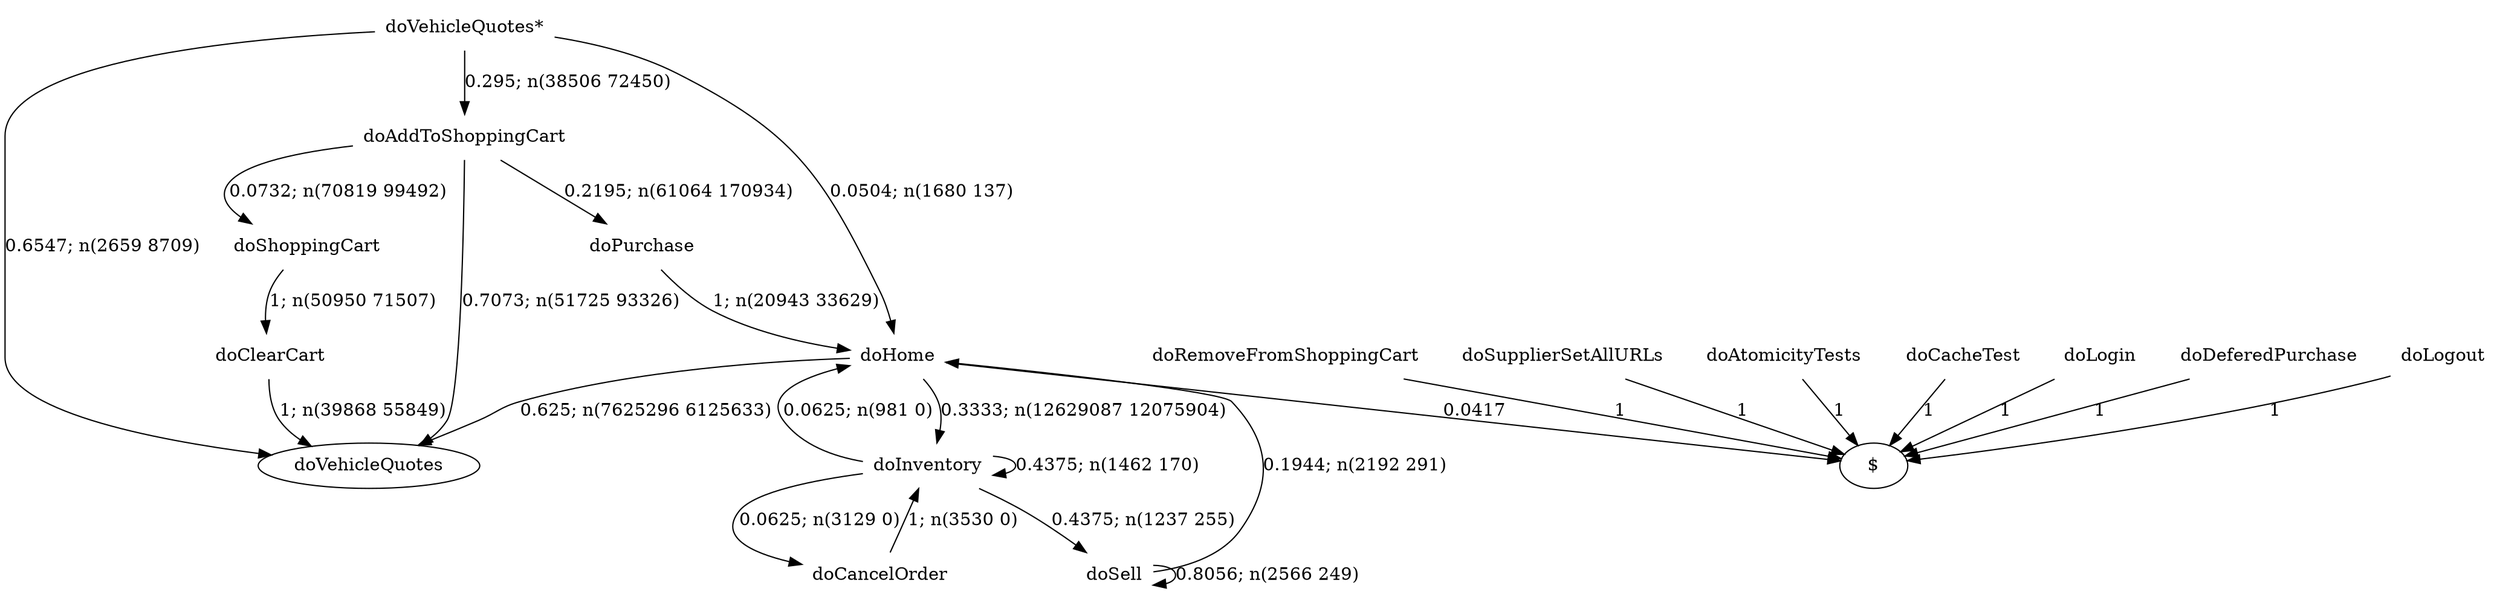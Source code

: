 digraph G {"doVehicleQuotes*" [label="doVehicleQuotes*",shape=none];"doSupplierSetAllURLs" [label="doSupplierSetAllURLs",shape=none];"doAtomicityTests" [label="doAtomicityTests",shape=none];"doCacheTest" [label="doCacheTest",shape=none];"doLogin" [label="doLogin",shape=none];"doAddToShoppingCart" [label="doAddToShoppingCart",shape=none];"doDeferedPurchase" [label="doDeferedPurchase",shape=none];"doHome" [label="doHome",shape=none];"doShoppingCart" [label="doShoppingCart",shape=none];"doClearCart" [label="doClearCart",shape=none];"doPurchase" [label="doPurchase",shape=none];"doInventory" [label="doInventory",shape=none];"doSell" [label="doSell",shape=none];"doLogout" [label="doLogout",shape=none];"doCancelOrder" [label="doCancelOrder",shape=none];"doRemoveFromShoppingCart" [label="doRemoveFromShoppingCart",shape=none];"doVehicleQuotes*"->"doVehicleQuotes" [style=solid,label="0.6547; n(2659 8709)"];"doVehicleQuotes*"->"doAddToShoppingCart" [style=solid,label="0.295; n(38506 72450)"];"doVehicleQuotes*"->"doHome" [style=solid,label="0.0504; n(1680 137)"];"doSupplierSetAllURLs"->"$" [style=solid,label="1"];"doAtomicityTests"->"$" [style=solid,label="1"];"doCacheTest"->"$" [style=solid,label="1"];"doLogin"->"$" [style=solid,label="1"];"doAddToShoppingCart"->"doVehicleQuotes" [style=solid,label="0.7073; n(51725 93326)"];"doAddToShoppingCart"->"doShoppingCart" [style=solid,label="0.0732; n(70819 99492)"];"doAddToShoppingCart"->"doPurchase" [style=solid,label="0.2195; n(61064 170934)"];"doDeferedPurchase"->"$" [style=solid,label="1"];"doHome"->"doVehicleQuotes" [style=solid,label="0.625; n(7625296 6125633)"];"doHome"->"doInventory" [style=solid,label="0.3333; n(12629087 12075904)"];"doHome"->"$" [style=solid,label="0.0417"];"doShoppingCart"->"doClearCart" [style=solid,label="1; n(50950 71507)"];"doClearCart"->"doVehicleQuotes" [style=solid,label="1; n(39868 55849)"];"doPurchase"->"doHome" [style=solid,label="1; n(20943 33629)"];"doInventory"->"doHome" [style=solid,label="0.0625; n(981 0)"];"doInventory"->"doInventory" [style=solid,label="0.4375; n(1462 170)"];"doInventory"->"doSell" [style=solid,label="0.4375; n(1237 255)"];"doInventory"->"doCancelOrder" [style=solid,label="0.0625; n(3129 0)"];"doSell"->"doHome" [style=solid,label="0.1944; n(2192 291)"];"doSell"->"doSell" [style=solid,label="0.8056; n(2566 249)"];"doLogout"->"$" [style=solid,label="1"];"doCancelOrder"->"doInventory" [style=solid,label="1; n(3530 0)"];"doRemoveFromShoppingCart"->"$" [style=solid,label="1"];}